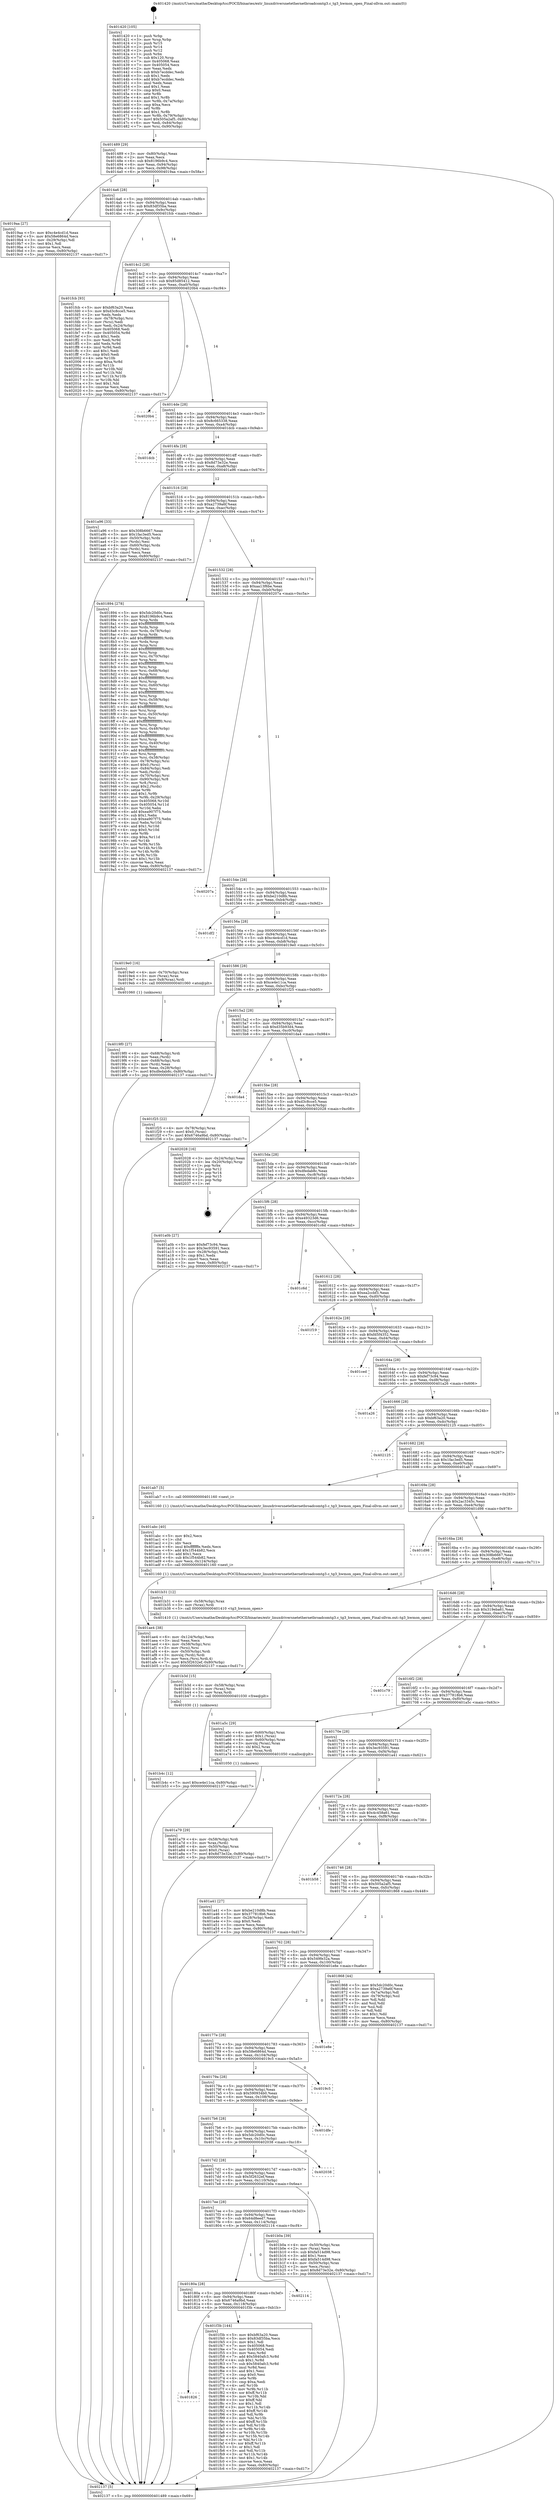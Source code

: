 digraph "0x401420" {
  label = "0x401420 (/mnt/c/Users/mathe/Desktop/tcc/POCII/binaries/extr_linuxdriversnetethernetbroadcomtg3.c_tg3_hwmon_open_Final-ollvm.out::main(0))"
  labelloc = "t"
  node[shape=record]

  Entry [label="",width=0.3,height=0.3,shape=circle,fillcolor=black,style=filled]
  "0x401489" [label="{
     0x401489 [29]\l
     | [instrs]\l
     &nbsp;&nbsp;0x401489 \<+3\>: mov -0x80(%rbp),%eax\l
     &nbsp;&nbsp;0x40148c \<+2\>: mov %eax,%ecx\l
     &nbsp;&nbsp;0x40148e \<+6\>: sub $0x8196b9c4,%ecx\l
     &nbsp;&nbsp;0x401494 \<+6\>: mov %eax,-0x94(%rbp)\l
     &nbsp;&nbsp;0x40149a \<+6\>: mov %ecx,-0x98(%rbp)\l
     &nbsp;&nbsp;0x4014a0 \<+6\>: je 00000000004019aa \<main+0x58a\>\l
  }"]
  "0x4019aa" [label="{
     0x4019aa [27]\l
     | [instrs]\l
     &nbsp;&nbsp;0x4019aa \<+5\>: mov $0xc4e4cd1d,%eax\l
     &nbsp;&nbsp;0x4019af \<+5\>: mov $0x58e6864d,%ecx\l
     &nbsp;&nbsp;0x4019b4 \<+3\>: mov -0x29(%rbp),%dl\l
     &nbsp;&nbsp;0x4019b7 \<+3\>: test $0x1,%dl\l
     &nbsp;&nbsp;0x4019ba \<+3\>: cmovne %ecx,%eax\l
     &nbsp;&nbsp;0x4019bd \<+3\>: mov %eax,-0x80(%rbp)\l
     &nbsp;&nbsp;0x4019c0 \<+5\>: jmp 0000000000402137 \<main+0xd17\>\l
  }"]
  "0x4014a6" [label="{
     0x4014a6 [28]\l
     | [instrs]\l
     &nbsp;&nbsp;0x4014a6 \<+5\>: jmp 00000000004014ab \<main+0x8b\>\l
     &nbsp;&nbsp;0x4014ab \<+6\>: mov -0x94(%rbp),%eax\l
     &nbsp;&nbsp;0x4014b1 \<+5\>: sub $0x83df35ba,%eax\l
     &nbsp;&nbsp;0x4014b6 \<+6\>: mov %eax,-0x9c(%rbp)\l
     &nbsp;&nbsp;0x4014bc \<+6\>: je 0000000000401fcb \<main+0xbab\>\l
  }"]
  Exit [label="",width=0.3,height=0.3,shape=circle,fillcolor=black,style=filled,peripheries=2]
  "0x401fcb" [label="{
     0x401fcb [93]\l
     | [instrs]\l
     &nbsp;&nbsp;0x401fcb \<+5\>: mov $0xbf63a20,%eax\l
     &nbsp;&nbsp;0x401fd0 \<+5\>: mov $0xd3c8cce5,%ecx\l
     &nbsp;&nbsp;0x401fd5 \<+2\>: xor %edx,%edx\l
     &nbsp;&nbsp;0x401fd7 \<+4\>: mov -0x78(%rbp),%rsi\l
     &nbsp;&nbsp;0x401fdb \<+2\>: mov (%rsi),%edi\l
     &nbsp;&nbsp;0x401fdd \<+3\>: mov %edi,-0x24(%rbp)\l
     &nbsp;&nbsp;0x401fe0 \<+7\>: mov 0x405068,%edi\l
     &nbsp;&nbsp;0x401fe7 \<+8\>: mov 0x405054,%r8d\l
     &nbsp;&nbsp;0x401fef \<+3\>: sub $0x1,%edx\l
     &nbsp;&nbsp;0x401ff2 \<+3\>: mov %edi,%r9d\l
     &nbsp;&nbsp;0x401ff5 \<+3\>: add %edx,%r9d\l
     &nbsp;&nbsp;0x401ff8 \<+4\>: imul %r9d,%edi\l
     &nbsp;&nbsp;0x401ffc \<+3\>: and $0x1,%edi\l
     &nbsp;&nbsp;0x401fff \<+3\>: cmp $0x0,%edi\l
     &nbsp;&nbsp;0x402002 \<+4\>: sete %r10b\l
     &nbsp;&nbsp;0x402006 \<+4\>: cmp $0xa,%r8d\l
     &nbsp;&nbsp;0x40200a \<+4\>: setl %r11b\l
     &nbsp;&nbsp;0x40200e \<+3\>: mov %r10b,%bl\l
     &nbsp;&nbsp;0x402011 \<+3\>: and %r11b,%bl\l
     &nbsp;&nbsp;0x402014 \<+3\>: xor %r11b,%r10b\l
     &nbsp;&nbsp;0x402017 \<+3\>: or %r10b,%bl\l
     &nbsp;&nbsp;0x40201a \<+3\>: test $0x1,%bl\l
     &nbsp;&nbsp;0x40201d \<+3\>: cmovne %ecx,%eax\l
     &nbsp;&nbsp;0x402020 \<+3\>: mov %eax,-0x80(%rbp)\l
     &nbsp;&nbsp;0x402023 \<+5\>: jmp 0000000000402137 \<main+0xd17\>\l
  }"]
  "0x4014c2" [label="{
     0x4014c2 [28]\l
     | [instrs]\l
     &nbsp;&nbsp;0x4014c2 \<+5\>: jmp 00000000004014c7 \<main+0xa7\>\l
     &nbsp;&nbsp;0x4014c7 \<+6\>: mov -0x94(%rbp),%eax\l
     &nbsp;&nbsp;0x4014cd \<+5\>: sub $0x85d85412,%eax\l
     &nbsp;&nbsp;0x4014d2 \<+6\>: mov %eax,-0xa0(%rbp)\l
     &nbsp;&nbsp;0x4014d8 \<+6\>: je 00000000004020b4 \<main+0xc94\>\l
  }"]
  "0x401826" [label="{
     0x401826\l
  }", style=dashed]
  "0x4020b4" [label="{
     0x4020b4\l
  }", style=dashed]
  "0x4014de" [label="{
     0x4014de [28]\l
     | [instrs]\l
     &nbsp;&nbsp;0x4014de \<+5\>: jmp 00000000004014e3 \<main+0xc3\>\l
     &nbsp;&nbsp;0x4014e3 \<+6\>: mov -0x94(%rbp),%eax\l
     &nbsp;&nbsp;0x4014e9 \<+5\>: sub $0x8c665338,%eax\l
     &nbsp;&nbsp;0x4014ee \<+6\>: mov %eax,-0xa4(%rbp)\l
     &nbsp;&nbsp;0x4014f4 \<+6\>: je 0000000000401dcb \<main+0x9ab\>\l
  }"]
  "0x401f3b" [label="{
     0x401f3b [144]\l
     | [instrs]\l
     &nbsp;&nbsp;0x401f3b \<+5\>: mov $0xbf63a20,%eax\l
     &nbsp;&nbsp;0x401f40 \<+5\>: mov $0x83df35ba,%ecx\l
     &nbsp;&nbsp;0x401f45 \<+2\>: mov $0x1,%dl\l
     &nbsp;&nbsp;0x401f47 \<+7\>: mov 0x405068,%esi\l
     &nbsp;&nbsp;0x401f4e \<+7\>: mov 0x405054,%edi\l
     &nbsp;&nbsp;0x401f55 \<+3\>: mov %esi,%r8d\l
     &nbsp;&nbsp;0x401f58 \<+7\>: add $0x5840afc3,%r8d\l
     &nbsp;&nbsp;0x401f5f \<+4\>: sub $0x1,%r8d\l
     &nbsp;&nbsp;0x401f63 \<+7\>: sub $0x5840afc3,%r8d\l
     &nbsp;&nbsp;0x401f6a \<+4\>: imul %r8d,%esi\l
     &nbsp;&nbsp;0x401f6e \<+3\>: and $0x1,%esi\l
     &nbsp;&nbsp;0x401f71 \<+3\>: cmp $0x0,%esi\l
     &nbsp;&nbsp;0x401f74 \<+4\>: sete %r9b\l
     &nbsp;&nbsp;0x401f78 \<+3\>: cmp $0xa,%edi\l
     &nbsp;&nbsp;0x401f7b \<+4\>: setl %r10b\l
     &nbsp;&nbsp;0x401f7f \<+3\>: mov %r9b,%r11b\l
     &nbsp;&nbsp;0x401f82 \<+4\>: xor $0xff,%r11b\l
     &nbsp;&nbsp;0x401f86 \<+3\>: mov %r10b,%bl\l
     &nbsp;&nbsp;0x401f89 \<+3\>: xor $0xff,%bl\l
     &nbsp;&nbsp;0x401f8c \<+3\>: xor $0x1,%dl\l
     &nbsp;&nbsp;0x401f8f \<+3\>: mov %r11b,%r14b\l
     &nbsp;&nbsp;0x401f92 \<+4\>: and $0xff,%r14b\l
     &nbsp;&nbsp;0x401f96 \<+3\>: and %dl,%r9b\l
     &nbsp;&nbsp;0x401f99 \<+3\>: mov %bl,%r15b\l
     &nbsp;&nbsp;0x401f9c \<+4\>: and $0xff,%r15b\l
     &nbsp;&nbsp;0x401fa0 \<+3\>: and %dl,%r10b\l
     &nbsp;&nbsp;0x401fa3 \<+3\>: or %r9b,%r14b\l
     &nbsp;&nbsp;0x401fa6 \<+3\>: or %r10b,%r15b\l
     &nbsp;&nbsp;0x401fa9 \<+3\>: xor %r15b,%r14b\l
     &nbsp;&nbsp;0x401fac \<+3\>: or %bl,%r11b\l
     &nbsp;&nbsp;0x401faf \<+4\>: xor $0xff,%r11b\l
     &nbsp;&nbsp;0x401fb3 \<+3\>: or $0x1,%dl\l
     &nbsp;&nbsp;0x401fb6 \<+3\>: and %dl,%r11b\l
     &nbsp;&nbsp;0x401fb9 \<+3\>: or %r11b,%r14b\l
     &nbsp;&nbsp;0x401fbc \<+4\>: test $0x1,%r14b\l
     &nbsp;&nbsp;0x401fc0 \<+3\>: cmovne %ecx,%eax\l
     &nbsp;&nbsp;0x401fc3 \<+3\>: mov %eax,-0x80(%rbp)\l
     &nbsp;&nbsp;0x401fc6 \<+5\>: jmp 0000000000402137 \<main+0xd17\>\l
  }"]
  "0x401dcb" [label="{
     0x401dcb\l
  }", style=dashed]
  "0x4014fa" [label="{
     0x4014fa [28]\l
     | [instrs]\l
     &nbsp;&nbsp;0x4014fa \<+5\>: jmp 00000000004014ff \<main+0xdf\>\l
     &nbsp;&nbsp;0x4014ff \<+6\>: mov -0x94(%rbp),%eax\l
     &nbsp;&nbsp;0x401505 \<+5\>: sub $0x8d73e32e,%eax\l
     &nbsp;&nbsp;0x40150a \<+6\>: mov %eax,-0xa8(%rbp)\l
     &nbsp;&nbsp;0x401510 \<+6\>: je 0000000000401a96 \<main+0x676\>\l
  }"]
  "0x40180a" [label="{
     0x40180a [28]\l
     | [instrs]\l
     &nbsp;&nbsp;0x40180a \<+5\>: jmp 000000000040180f \<main+0x3ef\>\l
     &nbsp;&nbsp;0x40180f \<+6\>: mov -0x94(%rbp),%eax\l
     &nbsp;&nbsp;0x401815 \<+5\>: sub $0x6746a9bd,%eax\l
     &nbsp;&nbsp;0x40181a \<+6\>: mov %eax,-0x118(%rbp)\l
     &nbsp;&nbsp;0x401820 \<+6\>: je 0000000000401f3b \<main+0xb1b\>\l
  }"]
  "0x401a96" [label="{
     0x401a96 [33]\l
     | [instrs]\l
     &nbsp;&nbsp;0x401a96 \<+5\>: mov $0x308b6667,%eax\l
     &nbsp;&nbsp;0x401a9b \<+5\>: mov $0x1fac3ed5,%ecx\l
     &nbsp;&nbsp;0x401aa0 \<+4\>: mov -0x50(%rbp),%rdx\l
     &nbsp;&nbsp;0x401aa4 \<+2\>: mov (%rdx),%esi\l
     &nbsp;&nbsp;0x401aa6 \<+4\>: mov -0x60(%rbp),%rdx\l
     &nbsp;&nbsp;0x401aaa \<+2\>: cmp (%rdx),%esi\l
     &nbsp;&nbsp;0x401aac \<+3\>: cmovl %ecx,%eax\l
     &nbsp;&nbsp;0x401aaf \<+3\>: mov %eax,-0x80(%rbp)\l
     &nbsp;&nbsp;0x401ab2 \<+5\>: jmp 0000000000402137 \<main+0xd17\>\l
  }"]
  "0x401516" [label="{
     0x401516 [28]\l
     | [instrs]\l
     &nbsp;&nbsp;0x401516 \<+5\>: jmp 000000000040151b \<main+0xfb\>\l
     &nbsp;&nbsp;0x40151b \<+6\>: mov -0x94(%rbp),%eax\l
     &nbsp;&nbsp;0x401521 \<+5\>: sub $0xa2739a6f,%eax\l
     &nbsp;&nbsp;0x401526 \<+6\>: mov %eax,-0xac(%rbp)\l
     &nbsp;&nbsp;0x40152c \<+6\>: je 0000000000401894 \<main+0x474\>\l
  }"]
  "0x402114" [label="{
     0x402114\l
  }", style=dashed]
  "0x401894" [label="{
     0x401894 [278]\l
     | [instrs]\l
     &nbsp;&nbsp;0x401894 \<+5\>: mov $0x5dc20d0c,%eax\l
     &nbsp;&nbsp;0x401899 \<+5\>: mov $0x8196b9c4,%ecx\l
     &nbsp;&nbsp;0x40189e \<+3\>: mov %rsp,%rdx\l
     &nbsp;&nbsp;0x4018a1 \<+4\>: add $0xfffffffffffffff0,%rdx\l
     &nbsp;&nbsp;0x4018a5 \<+3\>: mov %rdx,%rsp\l
     &nbsp;&nbsp;0x4018a8 \<+4\>: mov %rdx,-0x78(%rbp)\l
     &nbsp;&nbsp;0x4018ac \<+3\>: mov %rsp,%rdx\l
     &nbsp;&nbsp;0x4018af \<+4\>: add $0xfffffffffffffff0,%rdx\l
     &nbsp;&nbsp;0x4018b3 \<+3\>: mov %rdx,%rsp\l
     &nbsp;&nbsp;0x4018b6 \<+3\>: mov %rsp,%rsi\l
     &nbsp;&nbsp;0x4018b9 \<+4\>: add $0xfffffffffffffff0,%rsi\l
     &nbsp;&nbsp;0x4018bd \<+3\>: mov %rsi,%rsp\l
     &nbsp;&nbsp;0x4018c0 \<+4\>: mov %rsi,-0x70(%rbp)\l
     &nbsp;&nbsp;0x4018c4 \<+3\>: mov %rsp,%rsi\l
     &nbsp;&nbsp;0x4018c7 \<+4\>: add $0xfffffffffffffff0,%rsi\l
     &nbsp;&nbsp;0x4018cb \<+3\>: mov %rsi,%rsp\l
     &nbsp;&nbsp;0x4018ce \<+4\>: mov %rsi,-0x68(%rbp)\l
     &nbsp;&nbsp;0x4018d2 \<+3\>: mov %rsp,%rsi\l
     &nbsp;&nbsp;0x4018d5 \<+4\>: add $0xfffffffffffffff0,%rsi\l
     &nbsp;&nbsp;0x4018d9 \<+3\>: mov %rsi,%rsp\l
     &nbsp;&nbsp;0x4018dc \<+4\>: mov %rsi,-0x60(%rbp)\l
     &nbsp;&nbsp;0x4018e0 \<+3\>: mov %rsp,%rsi\l
     &nbsp;&nbsp;0x4018e3 \<+4\>: add $0xfffffffffffffff0,%rsi\l
     &nbsp;&nbsp;0x4018e7 \<+3\>: mov %rsi,%rsp\l
     &nbsp;&nbsp;0x4018ea \<+4\>: mov %rsi,-0x58(%rbp)\l
     &nbsp;&nbsp;0x4018ee \<+3\>: mov %rsp,%rsi\l
     &nbsp;&nbsp;0x4018f1 \<+4\>: add $0xfffffffffffffff0,%rsi\l
     &nbsp;&nbsp;0x4018f5 \<+3\>: mov %rsi,%rsp\l
     &nbsp;&nbsp;0x4018f8 \<+4\>: mov %rsi,-0x50(%rbp)\l
     &nbsp;&nbsp;0x4018fc \<+3\>: mov %rsp,%rsi\l
     &nbsp;&nbsp;0x4018ff \<+4\>: add $0xfffffffffffffff0,%rsi\l
     &nbsp;&nbsp;0x401903 \<+3\>: mov %rsi,%rsp\l
     &nbsp;&nbsp;0x401906 \<+4\>: mov %rsi,-0x48(%rbp)\l
     &nbsp;&nbsp;0x40190a \<+3\>: mov %rsp,%rsi\l
     &nbsp;&nbsp;0x40190d \<+4\>: add $0xfffffffffffffff0,%rsi\l
     &nbsp;&nbsp;0x401911 \<+3\>: mov %rsi,%rsp\l
     &nbsp;&nbsp;0x401914 \<+4\>: mov %rsi,-0x40(%rbp)\l
     &nbsp;&nbsp;0x401918 \<+3\>: mov %rsp,%rsi\l
     &nbsp;&nbsp;0x40191b \<+4\>: add $0xfffffffffffffff0,%rsi\l
     &nbsp;&nbsp;0x40191f \<+3\>: mov %rsi,%rsp\l
     &nbsp;&nbsp;0x401922 \<+4\>: mov %rsi,-0x38(%rbp)\l
     &nbsp;&nbsp;0x401926 \<+4\>: mov -0x78(%rbp),%rsi\l
     &nbsp;&nbsp;0x40192a \<+6\>: movl $0x0,(%rsi)\l
     &nbsp;&nbsp;0x401930 \<+6\>: mov -0x84(%rbp),%edi\l
     &nbsp;&nbsp;0x401936 \<+2\>: mov %edi,(%rdx)\l
     &nbsp;&nbsp;0x401938 \<+4\>: mov -0x70(%rbp),%rsi\l
     &nbsp;&nbsp;0x40193c \<+7\>: mov -0x90(%rbp),%r8\l
     &nbsp;&nbsp;0x401943 \<+3\>: mov %r8,(%rsi)\l
     &nbsp;&nbsp;0x401946 \<+3\>: cmpl $0x2,(%rdx)\l
     &nbsp;&nbsp;0x401949 \<+4\>: setne %r9b\l
     &nbsp;&nbsp;0x40194d \<+4\>: and $0x1,%r9b\l
     &nbsp;&nbsp;0x401951 \<+4\>: mov %r9b,-0x29(%rbp)\l
     &nbsp;&nbsp;0x401955 \<+8\>: mov 0x405068,%r10d\l
     &nbsp;&nbsp;0x40195d \<+8\>: mov 0x405054,%r11d\l
     &nbsp;&nbsp;0x401965 \<+3\>: mov %r10d,%ebx\l
     &nbsp;&nbsp;0x401968 \<+6\>: add $0xea907f75,%ebx\l
     &nbsp;&nbsp;0x40196e \<+3\>: sub $0x1,%ebx\l
     &nbsp;&nbsp;0x401971 \<+6\>: sub $0xea907f75,%ebx\l
     &nbsp;&nbsp;0x401977 \<+4\>: imul %ebx,%r10d\l
     &nbsp;&nbsp;0x40197b \<+4\>: and $0x1,%r10d\l
     &nbsp;&nbsp;0x40197f \<+4\>: cmp $0x0,%r10d\l
     &nbsp;&nbsp;0x401983 \<+4\>: sete %r9b\l
     &nbsp;&nbsp;0x401987 \<+4\>: cmp $0xa,%r11d\l
     &nbsp;&nbsp;0x40198b \<+4\>: setl %r14b\l
     &nbsp;&nbsp;0x40198f \<+3\>: mov %r9b,%r15b\l
     &nbsp;&nbsp;0x401992 \<+3\>: and %r14b,%r15b\l
     &nbsp;&nbsp;0x401995 \<+3\>: xor %r14b,%r9b\l
     &nbsp;&nbsp;0x401998 \<+3\>: or %r9b,%r15b\l
     &nbsp;&nbsp;0x40199b \<+4\>: test $0x1,%r15b\l
     &nbsp;&nbsp;0x40199f \<+3\>: cmovne %ecx,%eax\l
     &nbsp;&nbsp;0x4019a2 \<+3\>: mov %eax,-0x80(%rbp)\l
     &nbsp;&nbsp;0x4019a5 \<+5\>: jmp 0000000000402137 \<main+0xd17\>\l
  }"]
  "0x401532" [label="{
     0x401532 [28]\l
     | [instrs]\l
     &nbsp;&nbsp;0x401532 \<+5\>: jmp 0000000000401537 \<main+0x117\>\l
     &nbsp;&nbsp;0x401537 \<+6\>: mov -0x94(%rbp),%eax\l
     &nbsp;&nbsp;0x40153d \<+5\>: sub $0xaa13f6be,%eax\l
     &nbsp;&nbsp;0x401542 \<+6\>: mov %eax,-0xb0(%rbp)\l
     &nbsp;&nbsp;0x401548 \<+6\>: je 000000000040207a \<main+0xc5a\>\l
  }"]
  "0x401b4c" [label="{
     0x401b4c [12]\l
     | [instrs]\l
     &nbsp;&nbsp;0x401b4c \<+7\>: movl $0xce4e11ca,-0x80(%rbp)\l
     &nbsp;&nbsp;0x401b53 \<+5\>: jmp 0000000000402137 \<main+0xd17\>\l
  }"]
  "0x40207a" [label="{
     0x40207a\l
  }", style=dashed]
  "0x40154e" [label="{
     0x40154e [28]\l
     | [instrs]\l
     &nbsp;&nbsp;0x40154e \<+5\>: jmp 0000000000401553 \<main+0x133\>\l
     &nbsp;&nbsp;0x401553 \<+6\>: mov -0x94(%rbp),%eax\l
     &nbsp;&nbsp;0x401559 \<+5\>: sub $0xbe210d8b,%eax\l
     &nbsp;&nbsp;0x40155e \<+6\>: mov %eax,-0xb4(%rbp)\l
     &nbsp;&nbsp;0x401564 \<+6\>: je 0000000000401df2 \<main+0x9d2\>\l
  }"]
  "0x401b3d" [label="{
     0x401b3d [15]\l
     | [instrs]\l
     &nbsp;&nbsp;0x401b3d \<+4\>: mov -0x58(%rbp),%rax\l
     &nbsp;&nbsp;0x401b41 \<+3\>: mov (%rax),%rax\l
     &nbsp;&nbsp;0x401b44 \<+3\>: mov %rax,%rdi\l
     &nbsp;&nbsp;0x401b47 \<+5\>: call 0000000000401030 \<free@plt\>\l
     | [calls]\l
     &nbsp;&nbsp;0x401030 \{1\} (unknown)\l
  }"]
  "0x401df2" [label="{
     0x401df2\l
  }", style=dashed]
  "0x40156a" [label="{
     0x40156a [28]\l
     | [instrs]\l
     &nbsp;&nbsp;0x40156a \<+5\>: jmp 000000000040156f \<main+0x14f\>\l
     &nbsp;&nbsp;0x40156f \<+6\>: mov -0x94(%rbp),%eax\l
     &nbsp;&nbsp;0x401575 \<+5\>: sub $0xc4e4cd1d,%eax\l
     &nbsp;&nbsp;0x40157a \<+6\>: mov %eax,-0xb8(%rbp)\l
     &nbsp;&nbsp;0x401580 \<+6\>: je 00000000004019e0 \<main+0x5c0\>\l
  }"]
  "0x4017ee" [label="{
     0x4017ee [28]\l
     | [instrs]\l
     &nbsp;&nbsp;0x4017ee \<+5\>: jmp 00000000004017f3 \<main+0x3d3\>\l
     &nbsp;&nbsp;0x4017f3 \<+6\>: mov -0x94(%rbp),%eax\l
     &nbsp;&nbsp;0x4017f9 \<+5\>: sub $0x64d8eed7,%eax\l
     &nbsp;&nbsp;0x4017fe \<+6\>: mov %eax,-0x114(%rbp)\l
     &nbsp;&nbsp;0x401804 \<+6\>: je 0000000000402114 \<main+0xcf4\>\l
  }"]
  "0x4019e0" [label="{
     0x4019e0 [16]\l
     | [instrs]\l
     &nbsp;&nbsp;0x4019e0 \<+4\>: mov -0x70(%rbp),%rax\l
     &nbsp;&nbsp;0x4019e4 \<+3\>: mov (%rax),%rax\l
     &nbsp;&nbsp;0x4019e7 \<+4\>: mov 0x8(%rax),%rdi\l
     &nbsp;&nbsp;0x4019eb \<+5\>: call 0000000000401060 \<atoi@plt\>\l
     | [calls]\l
     &nbsp;&nbsp;0x401060 \{1\} (unknown)\l
  }"]
  "0x401586" [label="{
     0x401586 [28]\l
     | [instrs]\l
     &nbsp;&nbsp;0x401586 \<+5\>: jmp 000000000040158b \<main+0x16b\>\l
     &nbsp;&nbsp;0x40158b \<+6\>: mov -0x94(%rbp),%eax\l
     &nbsp;&nbsp;0x401591 \<+5\>: sub $0xce4e11ca,%eax\l
     &nbsp;&nbsp;0x401596 \<+6\>: mov %eax,-0xbc(%rbp)\l
     &nbsp;&nbsp;0x40159c \<+6\>: je 0000000000401f25 \<main+0xb05\>\l
  }"]
  "0x401b0a" [label="{
     0x401b0a [39]\l
     | [instrs]\l
     &nbsp;&nbsp;0x401b0a \<+4\>: mov -0x50(%rbp),%rax\l
     &nbsp;&nbsp;0x401b0e \<+2\>: mov (%rax),%ecx\l
     &nbsp;&nbsp;0x401b10 \<+6\>: sub $0xfa514d98,%ecx\l
     &nbsp;&nbsp;0x401b16 \<+3\>: add $0x1,%ecx\l
     &nbsp;&nbsp;0x401b19 \<+6\>: add $0xfa514d98,%ecx\l
     &nbsp;&nbsp;0x401b1f \<+4\>: mov -0x50(%rbp),%rax\l
     &nbsp;&nbsp;0x401b23 \<+2\>: mov %ecx,(%rax)\l
     &nbsp;&nbsp;0x401b25 \<+7\>: movl $0x8d73e32e,-0x80(%rbp)\l
     &nbsp;&nbsp;0x401b2c \<+5\>: jmp 0000000000402137 \<main+0xd17\>\l
  }"]
  "0x401f25" [label="{
     0x401f25 [22]\l
     | [instrs]\l
     &nbsp;&nbsp;0x401f25 \<+4\>: mov -0x78(%rbp),%rax\l
     &nbsp;&nbsp;0x401f29 \<+6\>: movl $0x0,(%rax)\l
     &nbsp;&nbsp;0x401f2f \<+7\>: movl $0x6746a9bd,-0x80(%rbp)\l
     &nbsp;&nbsp;0x401f36 \<+5\>: jmp 0000000000402137 \<main+0xd17\>\l
  }"]
  "0x4015a2" [label="{
     0x4015a2 [28]\l
     | [instrs]\l
     &nbsp;&nbsp;0x4015a2 \<+5\>: jmp 00000000004015a7 \<main+0x187\>\l
     &nbsp;&nbsp;0x4015a7 \<+6\>: mov -0x94(%rbp),%eax\l
     &nbsp;&nbsp;0x4015ad \<+5\>: sub $0xd35b93d4,%eax\l
     &nbsp;&nbsp;0x4015b2 \<+6\>: mov %eax,-0xc0(%rbp)\l
     &nbsp;&nbsp;0x4015b8 \<+6\>: je 0000000000401da4 \<main+0x984\>\l
  }"]
  "0x4017d2" [label="{
     0x4017d2 [28]\l
     | [instrs]\l
     &nbsp;&nbsp;0x4017d2 \<+5\>: jmp 00000000004017d7 \<main+0x3b7\>\l
     &nbsp;&nbsp;0x4017d7 \<+6\>: mov -0x94(%rbp),%eax\l
     &nbsp;&nbsp;0x4017dd \<+5\>: sub $0x5f2632ef,%eax\l
     &nbsp;&nbsp;0x4017e2 \<+6\>: mov %eax,-0x110(%rbp)\l
     &nbsp;&nbsp;0x4017e8 \<+6\>: je 0000000000401b0a \<main+0x6ea\>\l
  }"]
  "0x401da4" [label="{
     0x401da4\l
  }", style=dashed]
  "0x4015be" [label="{
     0x4015be [28]\l
     | [instrs]\l
     &nbsp;&nbsp;0x4015be \<+5\>: jmp 00000000004015c3 \<main+0x1a3\>\l
     &nbsp;&nbsp;0x4015c3 \<+6\>: mov -0x94(%rbp),%eax\l
     &nbsp;&nbsp;0x4015c9 \<+5\>: sub $0xd3c8cce5,%eax\l
     &nbsp;&nbsp;0x4015ce \<+6\>: mov %eax,-0xc4(%rbp)\l
     &nbsp;&nbsp;0x4015d4 \<+6\>: je 0000000000402028 \<main+0xc08\>\l
  }"]
  "0x402038" [label="{
     0x402038\l
  }", style=dashed]
  "0x402028" [label="{
     0x402028 [16]\l
     | [instrs]\l
     &nbsp;&nbsp;0x402028 \<+3\>: mov -0x24(%rbp),%eax\l
     &nbsp;&nbsp;0x40202b \<+4\>: lea -0x20(%rbp),%rsp\l
     &nbsp;&nbsp;0x40202f \<+1\>: pop %rbx\l
     &nbsp;&nbsp;0x402030 \<+2\>: pop %r12\l
     &nbsp;&nbsp;0x402032 \<+2\>: pop %r14\l
     &nbsp;&nbsp;0x402034 \<+2\>: pop %r15\l
     &nbsp;&nbsp;0x402036 \<+1\>: pop %rbp\l
     &nbsp;&nbsp;0x402037 \<+1\>: ret\l
  }"]
  "0x4015da" [label="{
     0x4015da [28]\l
     | [instrs]\l
     &nbsp;&nbsp;0x4015da \<+5\>: jmp 00000000004015df \<main+0x1bf\>\l
     &nbsp;&nbsp;0x4015df \<+6\>: mov -0x94(%rbp),%eax\l
     &nbsp;&nbsp;0x4015e5 \<+5\>: sub $0xdfedab8c,%eax\l
     &nbsp;&nbsp;0x4015ea \<+6\>: mov %eax,-0xc8(%rbp)\l
     &nbsp;&nbsp;0x4015f0 \<+6\>: je 0000000000401a0b \<main+0x5eb\>\l
  }"]
  "0x4017b6" [label="{
     0x4017b6 [28]\l
     | [instrs]\l
     &nbsp;&nbsp;0x4017b6 \<+5\>: jmp 00000000004017bb \<main+0x39b\>\l
     &nbsp;&nbsp;0x4017bb \<+6\>: mov -0x94(%rbp),%eax\l
     &nbsp;&nbsp;0x4017c1 \<+5\>: sub $0x5dc20d0c,%eax\l
     &nbsp;&nbsp;0x4017c6 \<+6\>: mov %eax,-0x10c(%rbp)\l
     &nbsp;&nbsp;0x4017cc \<+6\>: je 0000000000402038 \<main+0xc18\>\l
  }"]
  "0x401a0b" [label="{
     0x401a0b [27]\l
     | [instrs]\l
     &nbsp;&nbsp;0x401a0b \<+5\>: mov $0xfef73c94,%eax\l
     &nbsp;&nbsp;0x401a10 \<+5\>: mov $0x3ec93591,%ecx\l
     &nbsp;&nbsp;0x401a15 \<+3\>: mov -0x28(%rbp),%edx\l
     &nbsp;&nbsp;0x401a18 \<+3\>: cmp $0x1,%edx\l
     &nbsp;&nbsp;0x401a1b \<+3\>: cmovl %ecx,%eax\l
     &nbsp;&nbsp;0x401a1e \<+3\>: mov %eax,-0x80(%rbp)\l
     &nbsp;&nbsp;0x401a21 \<+5\>: jmp 0000000000402137 \<main+0xd17\>\l
  }"]
  "0x4015f6" [label="{
     0x4015f6 [28]\l
     | [instrs]\l
     &nbsp;&nbsp;0x4015f6 \<+5\>: jmp 00000000004015fb \<main+0x1db\>\l
     &nbsp;&nbsp;0x4015fb \<+6\>: mov -0x94(%rbp),%eax\l
     &nbsp;&nbsp;0x401601 \<+5\>: sub $0xe49323d6,%eax\l
     &nbsp;&nbsp;0x401606 \<+6\>: mov %eax,-0xcc(%rbp)\l
     &nbsp;&nbsp;0x40160c \<+6\>: je 0000000000401c6d \<main+0x84d\>\l
  }"]
  "0x401dfe" [label="{
     0x401dfe\l
  }", style=dashed]
  "0x401c6d" [label="{
     0x401c6d\l
  }", style=dashed]
  "0x401612" [label="{
     0x401612 [28]\l
     | [instrs]\l
     &nbsp;&nbsp;0x401612 \<+5\>: jmp 0000000000401617 \<main+0x1f7\>\l
     &nbsp;&nbsp;0x401617 \<+6\>: mov -0x94(%rbp),%eax\l
     &nbsp;&nbsp;0x40161d \<+5\>: sub $0xea2ccbf3,%eax\l
     &nbsp;&nbsp;0x401622 \<+6\>: mov %eax,-0xd0(%rbp)\l
     &nbsp;&nbsp;0x401628 \<+6\>: je 0000000000401f19 \<main+0xaf9\>\l
  }"]
  "0x40179a" [label="{
     0x40179a [28]\l
     | [instrs]\l
     &nbsp;&nbsp;0x40179a \<+5\>: jmp 000000000040179f \<main+0x37f\>\l
     &nbsp;&nbsp;0x40179f \<+6\>: mov -0x94(%rbp),%eax\l
     &nbsp;&nbsp;0x4017a5 \<+5\>: sub $0x590934b0,%eax\l
     &nbsp;&nbsp;0x4017aa \<+6\>: mov %eax,-0x108(%rbp)\l
     &nbsp;&nbsp;0x4017b0 \<+6\>: je 0000000000401dfe \<main+0x9de\>\l
  }"]
  "0x401f19" [label="{
     0x401f19\l
  }", style=dashed]
  "0x40162e" [label="{
     0x40162e [28]\l
     | [instrs]\l
     &nbsp;&nbsp;0x40162e \<+5\>: jmp 0000000000401633 \<main+0x213\>\l
     &nbsp;&nbsp;0x401633 \<+6\>: mov -0x94(%rbp),%eax\l
     &nbsp;&nbsp;0x401639 \<+5\>: sub $0xfd5f4352,%eax\l
     &nbsp;&nbsp;0x40163e \<+6\>: mov %eax,-0xd4(%rbp)\l
     &nbsp;&nbsp;0x401644 \<+6\>: je 0000000000401ced \<main+0x8cd\>\l
  }"]
  "0x4019c5" [label="{
     0x4019c5\l
  }", style=dashed]
  "0x401ced" [label="{
     0x401ced\l
  }", style=dashed]
  "0x40164a" [label="{
     0x40164a [28]\l
     | [instrs]\l
     &nbsp;&nbsp;0x40164a \<+5\>: jmp 000000000040164f \<main+0x22f\>\l
     &nbsp;&nbsp;0x40164f \<+6\>: mov -0x94(%rbp),%eax\l
     &nbsp;&nbsp;0x401655 \<+5\>: sub $0xfef73c94,%eax\l
     &nbsp;&nbsp;0x40165a \<+6\>: mov %eax,-0xd8(%rbp)\l
     &nbsp;&nbsp;0x401660 \<+6\>: je 0000000000401a26 \<main+0x606\>\l
  }"]
  "0x40177e" [label="{
     0x40177e [28]\l
     | [instrs]\l
     &nbsp;&nbsp;0x40177e \<+5\>: jmp 0000000000401783 \<main+0x363\>\l
     &nbsp;&nbsp;0x401783 \<+6\>: mov -0x94(%rbp),%eax\l
     &nbsp;&nbsp;0x401789 \<+5\>: sub $0x58e6864d,%eax\l
     &nbsp;&nbsp;0x40178e \<+6\>: mov %eax,-0x104(%rbp)\l
     &nbsp;&nbsp;0x401794 \<+6\>: je 00000000004019c5 \<main+0x5a5\>\l
  }"]
  "0x401a26" [label="{
     0x401a26\l
  }", style=dashed]
  "0x401666" [label="{
     0x401666 [28]\l
     | [instrs]\l
     &nbsp;&nbsp;0x401666 \<+5\>: jmp 000000000040166b \<main+0x24b\>\l
     &nbsp;&nbsp;0x40166b \<+6\>: mov -0x94(%rbp),%eax\l
     &nbsp;&nbsp;0x401671 \<+5\>: sub $0xbf63a20,%eax\l
     &nbsp;&nbsp;0x401676 \<+6\>: mov %eax,-0xdc(%rbp)\l
     &nbsp;&nbsp;0x40167c \<+6\>: je 0000000000402125 \<main+0xd05\>\l
  }"]
  "0x401e8e" [label="{
     0x401e8e\l
  }", style=dashed]
  "0x402125" [label="{
     0x402125\l
  }", style=dashed]
  "0x401682" [label="{
     0x401682 [28]\l
     | [instrs]\l
     &nbsp;&nbsp;0x401682 \<+5\>: jmp 0000000000401687 \<main+0x267\>\l
     &nbsp;&nbsp;0x401687 \<+6\>: mov -0x94(%rbp),%eax\l
     &nbsp;&nbsp;0x40168d \<+5\>: sub $0x1fac3ed5,%eax\l
     &nbsp;&nbsp;0x401692 \<+6\>: mov %eax,-0xe0(%rbp)\l
     &nbsp;&nbsp;0x401698 \<+6\>: je 0000000000401ab7 \<main+0x697\>\l
  }"]
  "0x401ae4" [label="{
     0x401ae4 [38]\l
     | [instrs]\l
     &nbsp;&nbsp;0x401ae4 \<+6\>: mov -0x124(%rbp),%ecx\l
     &nbsp;&nbsp;0x401aea \<+3\>: imul %eax,%ecx\l
     &nbsp;&nbsp;0x401aed \<+4\>: mov -0x58(%rbp),%rsi\l
     &nbsp;&nbsp;0x401af1 \<+3\>: mov (%rsi),%rsi\l
     &nbsp;&nbsp;0x401af4 \<+4\>: mov -0x50(%rbp),%rdi\l
     &nbsp;&nbsp;0x401af8 \<+3\>: movslq (%rdi),%rdi\l
     &nbsp;&nbsp;0x401afb \<+3\>: mov %ecx,(%rsi,%rdi,4)\l
     &nbsp;&nbsp;0x401afe \<+7\>: movl $0x5f2632ef,-0x80(%rbp)\l
     &nbsp;&nbsp;0x401b05 \<+5\>: jmp 0000000000402137 \<main+0xd17\>\l
  }"]
  "0x401ab7" [label="{
     0x401ab7 [5]\l
     | [instrs]\l
     &nbsp;&nbsp;0x401ab7 \<+5\>: call 0000000000401160 \<next_i\>\l
     | [calls]\l
     &nbsp;&nbsp;0x401160 \{1\} (/mnt/c/Users/mathe/Desktop/tcc/POCII/binaries/extr_linuxdriversnetethernetbroadcomtg3.c_tg3_hwmon_open_Final-ollvm.out::next_i)\l
  }"]
  "0x40169e" [label="{
     0x40169e [28]\l
     | [instrs]\l
     &nbsp;&nbsp;0x40169e \<+5\>: jmp 00000000004016a3 \<main+0x283\>\l
     &nbsp;&nbsp;0x4016a3 \<+6\>: mov -0x94(%rbp),%eax\l
     &nbsp;&nbsp;0x4016a9 \<+5\>: sub $0x2ac3345c,%eax\l
     &nbsp;&nbsp;0x4016ae \<+6\>: mov %eax,-0xe4(%rbp)\l
     &nbsp;&nbsp;0x4016b4 \<+6\>: je 0000000000401d98 \<main+0x978\>\l
  }"]
  "0x401abc" [label="{
     0x401abc [40]\l
     | [instrs]\l
     &nbsp;&nbsp;0x401abc \<+5\>: mov $0x2,%ecx\l
     &nbsp;&nbsp;0x401ac1 \<+1\>: cltd\l
     &nbsp;&nbsp;0x401ac2 \<+2\>: idiv %ecx\l
     &nbsp;&nbsp;0x401ac4 \<+6\>: imul $0xfffffffe,%edx,%ecx\l
     &nbsp;&nbsp;0x401aca \<+6\>: add $0x1f544b82,%ecx\l
     &nbsp;&nbsp;0x401ad0 \<+3\>: add $0x1,%ecx\l
     &nbsp;&nbsp;0x401ad3 \<+6\>: sub $0x1f544b82,%ecx\l
     &nbsp;&nbsp;0x401ad9 \<+6\>: mov %ecx,-0x124(%rbp)\l
     &nbsp;&nbsp;0x401adf \<+5\>: call 0000000000401160 \<next_i\>\l
     | [calls]\l
     &nbsp;&nbsp;0x401160 \{1\} (/mnt/c/Users/mathe/Desktop/tcc/POCII/binaries/extr_linuxdriversnetethernetbroadcomtg3.c_tg3_hwmon_open_Final-ollvm.out::next_i)\l
  }"]
  "0x401d98" [label="{
     0x401d98\l
  }", style=dashed]
  "0x4016ba" [label="{
     0x4016ba [28]\l
     | [instrs]\l
     &nbsp;&nbsp;0x4016ba \<+5\>: jmp 00000000004016bf \<main+0x29f\>\l
     &nbsp;&nbsp;0x4016bf \<+6\>: mov -0x94(%rbp),%eax\l
     &nbsp;&nbsp;0x4016c5 \<+5\>: sub $0x308b6667,%eax\l
     &nbsp;&nbsp;0x4016ca \<+6\>: mov %eax,-0xe8(%rbp)\l
     &nbsp;&nbsp;0x4016d0 \<+6\>: je 0000000000401b31 \<main+0x711\>\l
  }"]
  "0x401a79" [label="{
     0x401a79 [29]\l
     | [instrs]\l
     &nbsp;&nbsp;0x401a79 \<+4\>: mov -0x58(%rbp),%rdi\l
     &nbsp;&nbsp;0x401a7d \<+3\>: mov %rax,(%rdi)\l
     &nbsp;&nbsp;0x401a80 \<+4\>: mov -0x50(%rbp),%rax\l
     &nbsp;&nbsp;0x401a84 \<+6\>: movl $0x0,(%rax)\l
     &nbsp;&nbsp;0x401a8a \<+7\>: movl $0x8d73e32e,-0x80(%rbp)\l
     &nbsp;&nbsp;0x401a91 \<+5\>: jmp 0000000000402137 \<main+0xd17\>\l
  }"]
  "0x401b31" [label="{
     0x401b31 [12]\l
     | [instrs]\l
     &nbsp;&nbsp;0x401b31 \<+4\>: mov -0x58(%rbp),%rax\l
     &nbsp;&nbsp;0x401b35 \<+3\>: mov (%rax),%rdi\l
     &nbsp;&nbsp;0x401b38 \<+5\>: call 0000000000401410 \<tg3_hwmon_open\>\l
     | [calls]\l
     &nbsp;&nbsp;0x401410 \{1\} (/mnt/c/Users/mathe/Desktop/tcc/POCII/binaries/extr_linuxdriversnetethernetbroadcomtg3.c_tg3_hwmon_open_Final-ollvm.out::tg3_hwmon_open)\l
  }"]
  "0x4016d6" [label="{
     0x4016d6 [28]\l
     | [instrs]\l
     &nbsp;&nbsp;0x4016d6 \<+5\>: jmp 00000000004016db \<main+0x2bb\>\l
     &nbsp;&nbsp;0x4016db \<+6\>: mov -0x94(%rbp),%eax\l
     &nbsp;&nbsp;0x4016e1 \<+5\>: sub $0x319eba61,%eax\l
     &nbsp;&nbsp;0x4016e6 \<+6\>: mov %eax,-0xec(%rbp)\l
     &nbsp;&nbsp;0x4016ec \<+6\>: je 0000000000401c79 \<main+0x859\>\l
  }"]
  "0x4019f0" [label="{
     0x4019f0 [27]\l
     | [instrs]\l
     &nbsp;&nbsp;0x4019f0 \<+4\>: mov -0x68(%rbp),%rdi\l
     &nbsp;&nbsp;0x4019f4 \<+2\>: mov %eax,(%rdi)\l
     &nbsp;&nbsp;0x4019f6 \<+4\>: mov -0x68(%rbp),%rdi\l
     &nbsp;&nbsp;0x4019fa \<+2\>: mov (%rdi),%eax\l
     &nbsp;&nbsp;0x4019fc \<+3\>: mov %eax,-0x28(%rbp)\l
     &nbsp;&nbsp;0x4019ff \<+7\>: movl $0xdfedab8c,-0x80(%rbp)\l
     &nbsp;&nbsp;0x401a06 \<+5\>: jmp 0000000000402137 \<main+0xd17\>\l
  }"]
  "0x401c79" [label="{
     0x401c79\l
  }", style=dashed]
  "0x4016f2" [label="{
     0x4016f2 [28]\l
     | [instrs]\l
     &nbsp;&nbsp;0x4016f2 \<+5\>: jmp 00000000004016f7 \<main+0x2d7\>\l
     &nbsp;&nbsp;0x4016f7 \<+6\>: mov -0x94(%rbp),%eax\l
     &nbsp;&nbsp;0x4016fd \<+5\>: sub $0x377818b6,%eax\l
     &nbsp;&nbsp;0x401702 \<+6\>: mov %eax,-0xf0(%rbp)\l
     &nbsp;&nbsp;0x401708 \<+6\>: je 0000000000401a5c \<main+0x63c\>\l
  }"]
  "0x401420" [label="{
     0x401420 [105]\l
     | [instrs]\l
     &nbsp;&nbsp;0x401420 \<+1\>: push %rbp\l
     &nbsp;&nbsp;0x401421 \<+3\>: mov %rsp,%rbp\l
     &nbsp;&nbsp;0x401424 \<+2\>: push %r15\l
     &nbsp;&nbsp;0x401426 \<+2\>: push %r14\l
     &nbsp;&nbsp;0x401428 \<+2\>: push %r12\l
     &nbsp;&nbsp;0x40142a \<+1\>: push %rbx\l
     &nbsp;&nbsp;0x40142b \<+7\>: sub $0x120,%rsp\l
     &nbsp;&nbsp;0x401432 \<+7\>: mov 0x405068,%eax\l
     &nbsp;&nbsp;0x401439 \<+7\>: mov 0x405054,%ecx\l
     &nbsp;&nbsp;0x401440 \<+2\>: mov %eax,%edx\l
     &nbsp;&nbsp;0x401442 \<+6\>: sub $0xb7ecddec,%edx\l
     &nbsp;&nbsp;0x401448 \<+3\>: sub $0x1,%edx\l
     &nbsp;&nbsp;0x40144b \<+6\>: add $0xb7ecddec,%edx\l
     &nbsp;&nbsp;0x401451 \<+3\>: imul %edx,%eax\l
     &nbsp;&nbsp;0x401454 \<+3\>: and $0x1,%eax\l
     &nbsp;&nbsp;0x401457 \<+3\>: cmp $0x0,%eax\l
     &nbsp;&nbsp;0x40145a \<+4\>: sete %r8b\l
     &nbsp;&nbsp;0x40145e \<+4\>: and $0x1,%r8b\l
     &nbsp;&nbsp;0x401462 \<+4\>: mov %r8b,-0x7a(%rbp)\l
     &nbsp;&nbsp;0x401466 \<+3\>: cmp $0xa,%ecx\l
     &nbsp;&nbsp;0x401469 \<+4\>: setl %r8b\l
     &nbsp;&nbsp;0x40146d \<+4\>: and $0x1,%r8b\l
     &nbsp;&nbsp;0x401471 \<+4\>: mov %r8b,-0x79(%rbp)\l
     &nbsp;&nbsp;0x401475 \<+7\>: movl $0x505a2af5,-0x80(%rbp)\l
     &nbsp;&nbsp;0x40147c \<+6\>: mov %edi,-0x84(%rbp)\l
     &nbsp;&nbsp;0x401482 \<+7\>: mov %rsi,-0x90(%rbp)\l
  }"]
  "0x401a5c" [label="{
     0x401a5c [29]\l
     | [instrs]\l
     &nbsp;&nbsp;0x401a5c \<+4\>: mov -0x60(%rbp),%rax\l
     &nbsp;&nbsp;0x401a60 \<+6\>: movl $0x1,(%rax)\l
     &nbsp;&nbsp;0x401a66 \<+4\>: mov -0x60(%rbp),%rax\l
     &nbsp;&nbsp;0x401a6a \<+3\>: movslq (%rax),%rax\l
     &nbsp;&nbsp;0x401a6d \<+4\>: shl $0x2,%rax\l
     &nbsp;&nbsp;0x401a71 \<+3\>: mov %rax,%rdi\l
     &nbsp;&nbsp;0x401a74 \<+5\>: call 0000000000401050 \<malloc@plt\>\l
     | [calls]\l
     &nbsp;&nbsp;0x401050 \{1\} (unknown)\l
  }"]
  "0x40170e" [label="{
     0x40170e [28]\l
     | [instrs]\l
     &nbsp;&nbsp;0x40170e \<+5\>: jmp 0000000000401713 \<main+0x2f3\>\l
     &nbsp;&nbsp;0x401713 \<+6\>: mov -0x94(%rbp),%eax\l
     &nbsp;&nbsp;0x401719 \<+5\>: sub $0x3ec93591,%eax\l
     &nbsp;&nbsp;0x40171e \<+6\>: mov %eax,-0xf4(%rbp)\l
     &nbsp;&nbsp;0x401724 \<+6\>: je 0000000000401a41 \<main+0x621\>\l
  }"]
  "0x402137" [label="{
     0x402137 [5]\l
     | [instrs]\l
     &nbsp;&nbsp;0x402137 \<+5\>: jmp 0000000000401489 \<main+0x69\>\l
  }"]
  "0x401a41" [label="{
     0x401a41 [27]\l
     | [instrs]\l
     &nbsp;&nbsp;0x401a41 \<+5\>: mov $0xbe210d8b,%eax\l
     &nbsp;&nbsp;0x401a46 \<+5\>: mov $0x377818b6,%ecx\l
     &nbsp;&nbsp;0x401a4b \<+3\>: mov -0x28(%rbp),%edx\l
     &nbsp;&nbsp;0x401a4e \<+3\>: cmp $0x0,%edx\l
     &nbsp;&nbsp;0x401a51 \<+3\>: cmove %ecx,%eax\l
     &nbsp;&nbsp;0x401a54 \<+3\>: mov %eax,-0x80(%rbp)\l
     &nbsp;&nbsp;0x401a57 \<+5\>: jmp 0000000000402137 \<main+0xd17\>\l
  }"]
  "0x40172a" [label="{
     0x40172a [28]\l
     | [instrs]\l
     &nbsp;&nbsp;0x40172a \<+5\>: jmp 000000000040172f \<main+0x30f\>\l
     &nbsp;&nbsp;0x40172f \<+6\>: mov -0x94(%rbp),%eax\l
     &nbsp;&nbsp;0x401735 \<+5\>: sub $0x4c458a61,%eax\l
     &nbsp;&nbsp;0x40173a \<+6\>: mov %eax,-0xf8(%rbp)\l
     &nbsp;&nbsp;0x401740 \<+6\>: je 0000000000401b58 \<main+0x738\>\l
  }"]
  "0x401762" [label="{
     0x401762 [28]\l
     | [instrs]\l
     &nbsp;&nbsp;0x401762 \<+5\>: jmp 0000000000401767 \<main+0x347\>\l
     &nbsp;&nbsp;0x401767 \<+6\>: mov -0x94(%rbp),%eax\l
     &nbsp;&nbsp;0x40176d \<+5\>: sub $0x549fe32a,%eax\l
     &nbsp;&nbsp;0x401772 \<+6\>: mov %eax,-0x100(%rbp)\l
     &nbsp;&nbsp;0x401778 \<+6\>: je 0000000000401e8e \<main+0xa6e\>\l
  }"]
  "0x401b58" [label="{
     0x401b58\l
  }", style=dashed]
  "0x401746" [label="{
     0x401746 [28]\l
     | [instrs]\l
     &nbsp;&nbsp;0x401746 \<+5\>: jmp 000000000040174b \<main+0x32b\>\l
     &nbsp;&nbsp;0x40174b \<+6\>: mov -0x94(%rbp),%eax\l
     &nbsp;&nbsp;0x401751 \<+5\>: sub $0x505a2af5,%eax\l
     &nbsp;&nbsp;0x401756 \<+6\>: mov %eax,-0xfc(%rbp)\l
     &nbsp;&nbsp;0x40175c \<+6\>: je 0000000000401868 \<main+0x448\>\l
  }"]
  "0x401868" [label="{
     0x401868 [44]\l
     | [instrs]\l
     &nbsp;&nbsp;0x401868 \<+5\>: mov $0x5dc20d0c,%eax\l
     &nbsp;&nbsp;0x40186d \<+5\>: mov $0xa2739a6f,%ecx\l
     &nbsp;&nbsp;0x401872 \<+3\>: mov -0x7a(%rbp),%dl\l
     &nbsp;&nbsp;0x401875 \<+4\>: mov -0x79(%rbp),%sil\l
     &nbsp;&nbsp;0x401879 \<+3\>: mov %dl,%dil\l
     &nbsp;&nbsp;0x40187c \<+3\>: and %sil,%dil\l
     &nbsp;&nbsp;0x40187f \<+3\>: xor %sil,%dl\l
     &nbsp;&nbsp;0x401882 \<+3\>: or %dl,%dil\l
     &nbsp;&nbsp;0x401885 \<+4\>: test $0x1,%dil\l
     &nbsp;&nbsp;0x401889 \<+3\>: cmovne %ecx,%eax\l
     &nbsp;&nbsp;0x40188c \<+3\>: mov %eax,-0x80(%rbp)\l
     &nbsp;&nbsp;0x40188f \<+5\>: jmp 0000000000402137 \<main+0xd17\>\l
  }"]
  Entry -> "0x401420" [label=" 1"]
  "0x401489" -> "0x4019aa" [label=" 1"]
  "0x401489" -> "0x4014a6" [label=" 15"]
  "0x402028" -> Exit [label=" 1"]
  "0x4014a6" -> "0x401fcb" [label=" 1"]
  "0x4014a6" -> "0x4014c2" [label=" 14"]
  "0x401fcb" -> "0x402137" [label=" 1"]
  "0x4014c2" -> "0x4020b4" [label=" 0"]
  "0x4014c2" -> "0x4014de" [label=" 14"]
  "0x401f3b" -> "0x402137" [label=" 1"]
  "0x4014de" -> "0x401dcb" [label=" 0"]
  "0x4014de" -> "0x4014fa" [label=" 14"]
  "0x40180a" -> "0x401826" [label=" 0"]
  "0x4014fa" -> "0x401a96" [label=" 2"]
  "0x4014fa" -> "0x401516" [label=" 12"]
  "0x40180a" -> "0x401f3b" [label=" 1"]
  "0x401516" -> "0x401894" [label=" 1"]
  "0x401516" -> "0x401532" [label=" 11"]
  "0x4017ee" -> "0x40180a" [label=" 1"]
  "0x401532" -> "0x40207a" [label=" 0"]
  "0x401532" -> "0x40154e" [label=" 11"]
  "0x4017ee" -> "0x402114" [label=" 0"]
  "0x40154e" -> "0x401df2" [label=" 0"]
  "0x40154e" -> "0x40156a" [label=" 11"]
  "0x401f25" -> "0x402137" [label=" 1"]
  "0x40156a" -> "0x4019e0" [label=" 1"]
  "0x40156a" -> "0x401586" [label=" 10"]
  "0x401b4c" -> "0x402137" [label=" 1"]
  "0x401586" -> "0x401f25" [label=" 1"]
  "0x401586" -> "0x4015a2" [label=" 9"]
  "0x401b3d" -> "0x401b4c" [label=" 1"]
  "0x4015a2" -> "0x401da4" [label=" 0"]
  "0x4015a2" -> "0x4015be" [label=" 9"]
  "0x401b0a" -> "0x402137" [label=" 1"]
  "0x4015be" -> "0x402028" [label=" 1"]
  "0x4015be" -> "0x4015da" [label=" 8"]
  "0x4017d2" -> "0x4017ee" [label=" 1"]
  "0x4015da" -> "0x401a0b" [label=" 1"]
  "0x4015da" -> "0x4015f6" [label=" 7"]
  "0x401b31" -> "0x401b3d" [label=" 1"]
  "0x4015f6" -> "0x401c6d" [label=" 0"]
  "0x4015f6" -> "0x401612" [label=" 7"]
  "0x4017b6" -> "0x4017d2" [label=" 2"]
  "0x401612" -> "0x401f19" [label=" 0"]
  "0x401612" -> "0x40162e" [label=" 7"]
  "0x4017d2" -> "0x401b0a" [label=" 1"]
  "0x40162e" -> "0x401ced" [label=" 0"]
  "0x40162e" -> "0x40164a" [label=" 7"]
  "0x40179a" -> "0x4017b6" [label=" 2"]
  "0x40164a" -> "0x401a26" [label=" 0"]
  "0x40164a" -> "0x401666" [label=" 7"]
  "0x4017b6" -> "0x402038" [label=" 0"]
  "0x401666" -> "0x402125" [label=" 0"]
  "0x401666" -> "0x401682" [label=" 7"]
  "0x40177e" -> "0x40179a" [label=" 2"]
  "0x401682" -> "0x401ab7" [label=" 1"]
  "0x401682" -> "0x40169e" [label=" 6"]
  "0x40179a" -> "0x401dfe" [label=" 0"]
  "0x40169e" -> "0x401d98" [label=" 0"]
  "0x40169e" -> "0x4016ba" [label=" 6"]
  "0x401762" -> "0x40177e" [label=" 2"]
  "0x4016ba" -> "0x401b31" [label=" 1"]
  "0x4016ba" -> "0x4016d6" [label=" 5"]
  "0x401762" -> "0x401e8e" [label=" 0"]
  "0x4016d6" -> "0x401c79" [label=" 0"]
  "0x4016d6" -> "0x4016f2" [label=" 5"]
  "0x40177e" -> "0x4019c5" [label=" 0"]
  "0x4016f2" -> "0x401a5c" [label=" 1"]
  "0x4016f2" -> "0x40170e" [label=" 4"]
  "0x401abc" -> "0x401ae4" [label=" 1"]
  "0x40170e" -> "0x401a41" [label=" 1"]
  "0x40170e" -> "0x40172a" [label=" 3"]
  "0x401ab7" -> "0x401abc" [label=" 1"]
  "0x40172a" -> "0x401b58" [label=" 0"]
  "0x40172a" -> "0x401746" [label=" 3"]
  "0x401a96" -> "0x402137" [label=" 2"]
  "0x401746" -> "0x401868" [label=" 1"]
  "0x401746" -> "0x401762" [label=" 2"]
  "0x401868" -> "0x402137" [label=" 1"]
  "0x401420" -> "0x401489" [label=" 1"]
  "0x402137" -> "0x401489" [label=" 15"]
  "0x401ae4" -> "0x402137" [label=" 1"]
  "0x401894" -> "0x402137" [label=" 1"]
  "0x4019aa" -> "0x402137" [label=" 1"]
  "0x4019e0" -> "0x4019f0" [label=" 1"]
  "0x4019f0" -> "0x402137" [label=" 1"]
  "0x401a0b" -> "0x402137" [label=" 1"]
  "0x401a41" -> "0x402137" [label=" 1"]
  "0x401a5c" -> "0x401a79" [label=" 1"]
  "0x401a79" -> "0x402137" [label=" 1"]
}
